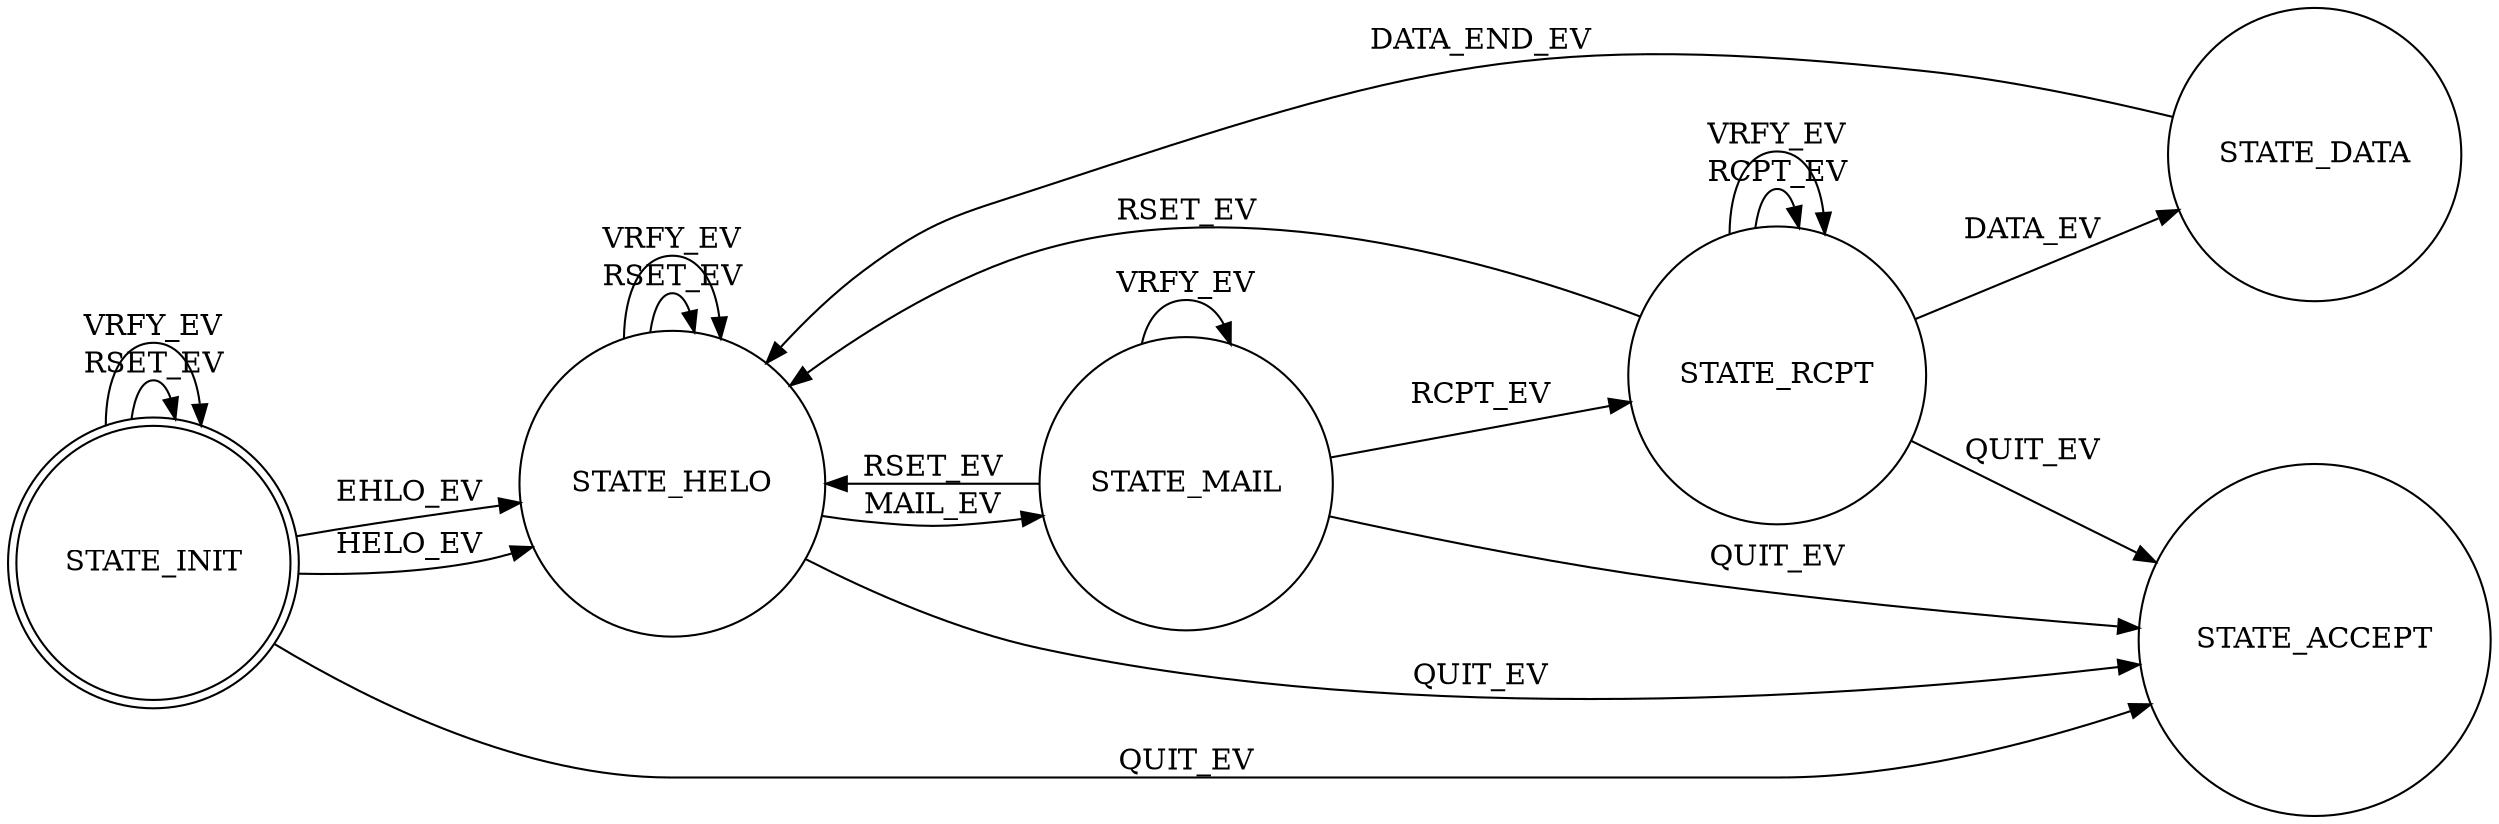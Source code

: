 digraph myfsm {
	rankdir = LR;
	node [shape = doublecircle];
	STATE_INIT ;
	node [shape = circle];
	STATE_HELO STATE_MAIL STATE_RCPT STATE_DATA STATE_ACCEPT ;

	STATE_INIT -> STATE_HELO [ label = "HELO_EV"];
	STATE_INIT -> STATE_HELO [ label = "EHLO_EV"];
	STATE_INIT -> STATE_INIT [ label = "RSET_EV"];
	STATE_INIT -> STATE_INIT [ label = "VRFY_EV"];
	STATE_INIT -> STATE_ACCEPT [ label = "QUIT_EV"];
	STATE_HELO -> STATE_MAIL [ label = "MAIL_EV"];
	STATE_HELO -> STATE_HELO [ label = "RSET_EV"];
	STATE_HELO -> STATE_HELO [ label = "VRFY_EV"];
	STATE_HELO -> STATE_ACCEPT [ label = "QUIT_EV"];
	STATE_MAIL -> STATE_RCPT [ label = "RCPT_EV"];
	STATE_MAIL -> STATE_HELO [ label = "RSET_EV"];
	STATE_MAIL -> STATE_MAIL [ label = "VRFY_EV"];
	STATE_MAIL -> STATE_ACCEPT [ label = "QUIT_EV"];
	STATE_RCPT -> STATE_DATA [ label = "DATA_EV"];
	STATE_RCPT -> STATE_RCPT [ label = "RCPT_EV"];
	STATE_RCPT -> STATE_HELO [ label = "RSET_EV"];
	STATE_RCPT -> STATE_RCPT [ label = "VRFY_EV"];
	STATE_RCPT -> STATE_ACCEPT [ label = "QUIT_EV"];
	STATE_DATA -> STATE_HELO [ label = "DATA_END_EV"];

}
